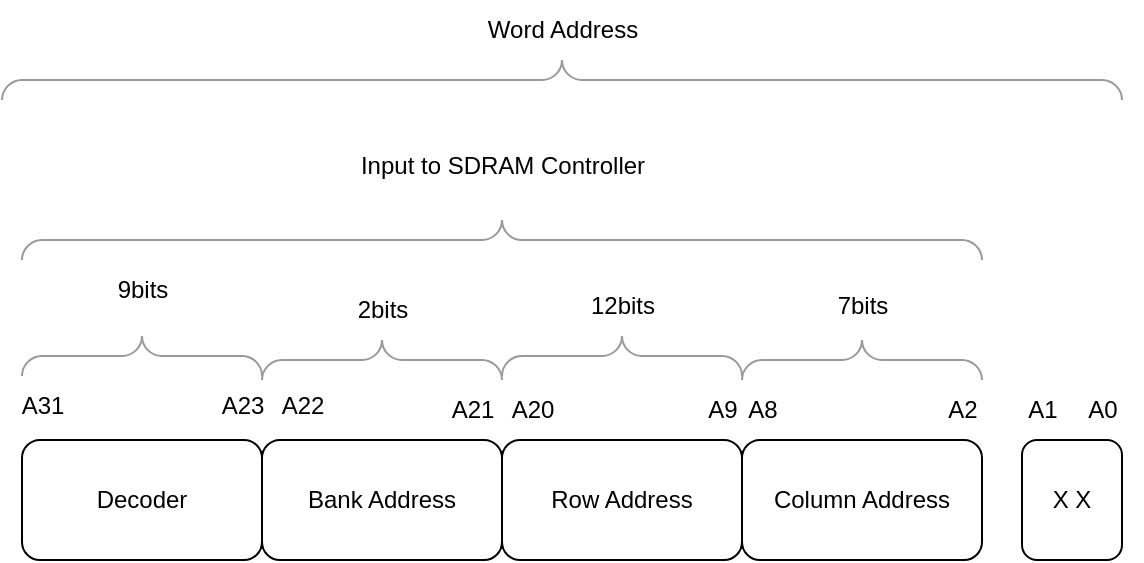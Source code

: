 <mxfile version="21.3.7" type="device">
  <diagram name="Page-1" id="_ZjIrpHBJTPhXCuOwHMv">
    <mxGraphModel dx="1114" dy="975" grid="1" gridSize="10" guides="1" tooltips="1" connect="1" arrows="1" fold="1" page="1" pageScale="1" pageWidth="1169" pageHeight="827" math="0" shadow="0">
      <root>
        <mxCell id="0" />
        <mxCell id="1" parent="0" />
        <mxCell id="ifnXDzlfPC8TqPPtGeOD-1" value="Decoder" style="rounded=1;whiteSpace=wrap;html=1;" vertex="1" parent="1">
          <mxGeometry x="310" y="270" width="120" height="60" as="geometry" />
        </mxCell>
        <mxCell id="ifnXDzlfPC8TqPPtGeOD-2" value="Bank Address" style="rounded=1;whiteSpace=wrap;html=1;" vertex="1" parent="1">
          <mxGeometry x="430" y="270" width="120" height="60" as="geometry" />
        </mxCell>
        <mxCell id="ifnXDzlfPC8TqPPtGeOD-3" value="X X" style="rounded=1;whiteSpace=wrap;html=1;" vertex="1" parent="1">
          <mxGeometry x="810" y="270" width="50" height="60" as="geometry" />
        </mxCell>
        <mxCell id="ifnXDzlfPC8TqPPtGeOD-4" value="Row Address" style="rounded=1;whiteSpace=wrap;html=1;" vertex="1" parent="1">
          <mxGeometry x="550" y="270" width="120" height="60" as="geometry" />
        </mxCell>
        <mxCell id="ifnXDzlfPC8TqPPtGeOD-5" value="Column Address" style="rounded=1;whiteSpace=wrap;html=1;" vertex="1" parent="1">
          <mxGeometry x="670" y="270" width="120" height="60" as="geometry" />
        </mxCell>
        <mxCell id="ifnXDzlfPC8TqPPtGeOD-6" value="A0" style="text;html=1;align=center;verticalAlign=middle;resizable=0;points=[];autosize=1;strokeColor=none;fillColor=none;" vertex="1" parent="1">
          <mxGeometry x="830" y="240" width="40" height="30" as="geometry" />
        </mxCell>
        <mxCell id="ifnXDzlfPC8TqPPtGeOD-7" value="A1" style="text;html=1;align=center;verticalAlign=middle;resizable=0;points=[];autosize=1;strokeColor=none;fillColor=none;" vertex="1" parent="1">
          <mxGeometry x="800" y="240" width="40" height="30" as="geometry" />
        </mxCell>
        <mxCell id="ifnXDzlfPC8TqPPtGeOD-8" value="A2" style="text;html=1;align=center;verticalAlign=middle;resizable=0;points=[];autosize=1;strokeColor=none;fillColor=none;" vertex="1" parent="1">
          <mxGeometry x="760" y="240" width="40" height="30" as="geometry" />
        </mxCell>
        <mxCell id="ifnXDzlfPC8TqPPtGeOD-9" value="A8" style="text;html=1;align=center;verticalAlign=middle;resizable=0;points=[];autosize=1;strokeColor=none;fillColor=none;" vertex="1" parent="1">
          <mxGeometry x="660" y="240" width="40" height="30" as="geometry" />
        </mxCell>
        <mxCell id="ifnXDzlfPC8TqPPtGeOD-10" value="" style="verticalLabelPosition=bottom;shadow=0;dashed=0;align=center;html=1;verticalAlign=top;strokeWidth=1;shape=mxgraph.mockup.markup.curlyBrace;whiteSpace=wrap;strokeColor=#999999;" vertex="1" parent="1">
          <mxGeometry x="670" y="220" width="120" height="20" as="geometry" />
        </mxCell>
        <mxCell id="ifnXDzlfPC8TqPPtGeOD-11" value="7bits" style="text;html=1;align=center;verticalAlign=middle;resizable=0;points=[];autosize=1;strokeColor=none;fillColor=none;" vertex="1" parent="1">
          <mxGeometry x="705" y="188" width="50" height="30" as="geometry" />
        </mxCell>
        <mxCell id="ifnXDzlfPC8TqPPtGeOD-12" value="A9" style="text;html=1;align=center;verticalAlign=middle;resizable=0;points=[];autosize=1;strokeColor=none;fillColor=none;" vertex="1" parent="1">
          <mxGeometry x="640" y="240" width="40" height="30" as="geometry" />
        </mxCell>
        <mxCell id="ifnXDzlfPC8TqPPtGeOD-13" value="A20" style="text;html=1;align=center;verticalAlign=middle;resizable=0;points=[];autosize=1;strokeColor=none;fillColor=none;" vertex="1" parent="1">
          <mxGeometry x="545" y="240" width="40" height="30" as="geometry" />
        </mxCell>
        <mxCell id="ifnXDzlfPC8TqPPtGeOD-14" value="" style="verticalLabelPosition=bottom;shadow=0;dashed=0;align=center;html=1;verticalAlign=top;strokeWidth=1;shape=mxgraph.mockup.markup.curlyBrace;whiteSpace=wrap;strokeColor=#999999;" vertex="1" parent="1">
          <mxGeometry x="550" y="218" width="120" height="20" as="geometry" />
        </mxCell>
        <mxCell id="ifnXDzlfPC8TqPPtGeOD-15" value="12bits" style="text;html=1;align=center;verticalAlign=middle;resizable=0;points=[];autosize=1;strokeColor=none;fillColor=none;" vertex="1" parent="1">
          <mxGeometry x="580" y="188" width="60" height="30" as="geometry" />
        </mxCell>
        <mxCell id="ifnXDzlfPC8TqPPtGeOD-17" value="" style="verticalLabelPosition=bottom;shadow=0;dashed=0;align=center;html=1;verticalAlign=top;strokeWidth=1;shape=mxgraph.mockup.markup.curlyBrace;whiteSpace=wrap;strokeColor=#999999;" vertex="1" parent="1">
          <mxGeometry x="430" y="220" width="120" height="20" as="geometry" />
        </mxCell>
        <mxCell id="ifnXDzlfPC8TqPPtGeOD-18" value="2bits" style="text;html=1;align=center;verticalAlign=middle;resizable=0;points=[];autosize=1;strokeColor=none;fillColor=none;" vertex="1" parent="1">
          <mxGeometry x="465" y="190" width="50" height="30" as="geometry" />
        </mxCell>
        <mxCell id="ifnXDzlfPC8TqPPtGeOD-19" value="A21" style="text;html=1;align=center;verticalAlign=middle;resizable=0;points=[];autosize=1;strokeColor=none;fillColor=none;" vertex="1" parent="1">
          <mxGeometry x="515" y="240" width="40" height="30" as="geometry" />
        </mxCell>
        <mxCell id="ifnXDzlfPC8TqPPtGeOD-20" value="A22" style="text;html=1;align=center;verticalAlign=middle;resizable=0;points=[];autosize=1;strokeColor=none;fillColor=none;" vertex="1" parent="1">
          <mxGeometry x="430" y="238" width="40" height="30" as="geometry" />
        </mxCell>
        <mxCell id="ifnXDzlfPC8TqPPtGeOD-21" value="A23" style="text;html=1;align=center;verticalAlign=middle;resizable=0;points=[];autosize=1;strokeColor=none;fillColor=none;" vertex="1" parent="1">
          <mxGeometry x="400" y="238" width="40" height="30" as="geometry" />
        </mxCell>
        <mxCell id="ifnXDzlfPC8TqPPtGeOD-22" value="A31" style="text;html=1;align=center;verticalAlign=middle;resizable=0;points=[];autosize=1;strokeColor=none;fillColor=none;" vertex="1" parent="1">
          <mxGeometry x="300" y="238" width="40" height="30" as="geometry" />
        </mxCell>
        <mxCell id="ifnXDzlfPC8TqPPtGeOD-23" value="" style="verticalLabelPosition=bottom;shadow=0;dashed=0;align=center;html=1;verticalAlign=top;strokeWidth=1;shape=mxgraph.mockup.markup.curlyBrace;whiteSpace=wrap;strokeColor=#999999;" vertex="1" parent="1">
          <mxGeometry x="310" y="218" width="120" height="20" as="geometry" />
        </mxCell>
        <mxCell id="ifnXDzlfPC8TqPPtGeOD-24" value="9bits" style="text;html=1;align=center;verticalAlign=middle;resizable=0;points=[];autosize=1;strokeColor=none;fillColor=none;" vertex="1" parent="1">
          <mxGeometry x="345" y="180" width="50" height="30" as="geometry" />
        </mxCell>
        <mxCell id="ifnXDzlfPC8TqPPtGeOD-25" value="" style="verticalLabelPosition=bottom;shadow=0;dashed=0;align=center;html=1;verticalAlign=top;strokeWidth=1;shape=mxgraph.mockup.markup.curlyBrace;whiteSpace=wrap;strokeColor=#999999;" vertex="1" parent="1">
          <mxGeometry x="300" y="80" width="560" height="20" as="geometry" />
        </mxCell>
        <mxCell id="ifnXDzlfPC8TqPPtGeOD-26" value="Word Address" style="text;html=1;align=center;verticalAlign=middle;resizable=0;points=[];autosize=1;strokeColor=none;fillColor=none;" vertex="1" parent="1">
          <mxGeometry x="530" y="50" width="100" height="30" as="geometry" />
        </mxCell>
        <mxCell id="ifnXDzlfPC8TqPPtGeOD-27" value="" style="verticalLabelPosition=bottom;shadow=0;dashed=0;align=center;html=1;verticalAlign=top;strokeWidth=1;shape=mxgraph.mockup.markup.curlyBrace;whiteSpace=wrap;strokeColor=#999999;" vertex="1" parent="1">
          <mxGeometry x="310" y="160" width="480" height="20" as="geometry" />
        </mxCell>
        <mxCell id="ifnXDzlfPC8TqPPtGeOD-28" value="Input to SDRAM Controller" style="text;html=1;align=center;verticalAlign=middle;resizable=0;points=[];autosize=1;strokeColor=none;fillColor=none;" vertex="1" parent="1">
          <mxGeometry x="465" y="118" width="170" height="30" as="geometry" />
        </mxCell>
      </root>
    </mxGraphModel>
  </diagram>
</mxfile>
